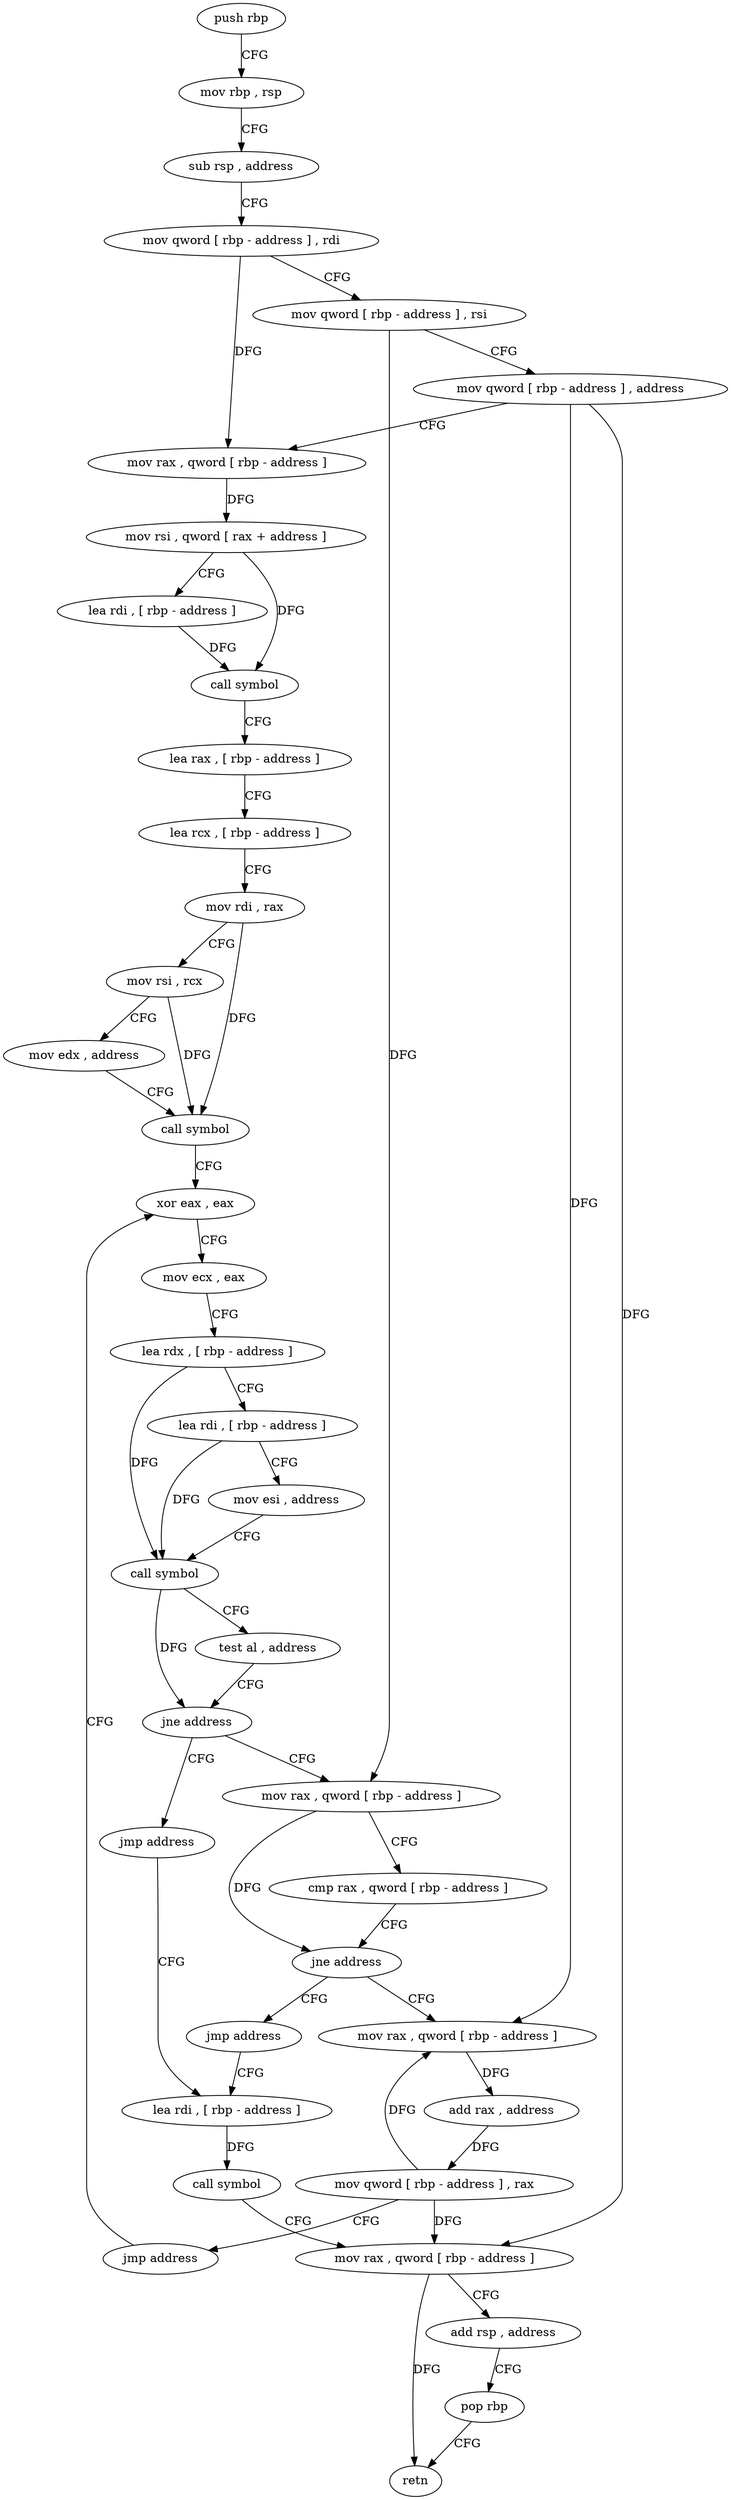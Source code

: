 digraph "func" {
"86784" [label = "push rbp" ]
"86785" [label = "mov rbp , rsp" ]
"86788" [label = "sub rsp , address" ]
"86795" [label = "mov qword [ rbp - address ] , rdi" ]
"86799" [label = "mov qword [ rbp - address ] , rsi" ]
"86803" [label = "mov qword [ rbp - address ] , address" ]
"86811" [label = "mov rax , qword [ rbp - address ]" ]
"86815" [label = "mov rsi , qword [ rax + address ]" ]
"86819" [label = "lea rdi , [ rbp - address ]" ]
"86826" [label = "call symbol" ]
"86831" [label = "lea rax , [ rbp - address ]" ]
"86835" [label = "lea rcx , [ rbp - address ]" ]
"86842" [label = "mov rdi , rax" ]
"86845" [label = "mov rsi , rcx" ]
"86848" [label = "mov edx , address" ]
"86853" [label = "call symbol" ]
"86858" [label = "xor eax , eax" ]
"86893" [label = "mov rax , qword [ rbp - address ]" ]
"86897" [label = "cmp rax , qword [ rbp - address ]" ]
"86901" [label = "jne address" ]
"86912" [label = "mov rax , qword [ rbp - address ]" ]
"86907" [label = "jmp address" ]
"86888" [label = "jmp address" ]
"86931" [label = "lea rdi , [ rbp - address ]" ]
"86916" [label = "add rax , address" ]
"86922" [label = "mov qword [ rbp - address ] , rax" ]
"86926" [label = "jmp address" ]
"86935" [label = "call symbol" ]
"86940" [label = "mov rax , qword [ rbp - address ]" ]
"86944" [label = "add rsp , address" ]
"86951" [label = "pop rbp" ]
"86952" [label = "retn" ]
"86860" [label = "mov ecx , eax" ]
"86862" [label = "lea rdx , [ rbp - address ]" ]
"86866" [label = "lea rdi , [ rbp - address ]" ]
"86870" [label = "mov esi , address" ]
"86875" [label = "call symbol" ]
"86880" [label = "test al , address" ]
"86882" [label = "jne address" ]
"86784" -> "86785" [ label = "CFG" ]
"86785" -> "86788" [ label = "CFG" ]
"86788" -> "86795" [ label = "CFG" ]
"86795" -> "86799" [ label = "CFG" ]
"86795" -> "86811" [ label = "DFG" ]
"86799" -> "86803" [ label = "CFG" ]
"86799" -> "86893" [ label = "DFG" ]
"86803" -> "86811" [ label = "CFG" ]
"86803" -> "86912" [ label = "DFG" ]
"86803" -> "86940" [ label = "DFG" ]
"86811" -> "86815" [ label = "DFG" ]
"86815" -> "86819" [ label = "CFG" ]
"86815" -> "86826" [ label = "DFG" ]
"86819" -> "86826" [ label = "DFG" ]
"86826" -> "86831" [ label = "CFG" ]
"86831" -> "86835" [ label = "CFG" ]
"86835" -> "86842" [ label = "CFG" ]
"86842" -> "86845" [ label = "CFG" ]
"86842" -> "86853" [ label = "DFG" ]
"86845" -> "86848" [ label = "CFG" ]
"86845" -> "86853" [ label = "DFG" ]
"86848" -> "86853" [ label = "CFG" ]
"86853" -> "86858" [ label = "CFG" ]
"86858" -> "86860" [ label = "CFG" ]
"86893" -> "86897" [ label = "CFG" ]
"86893" -> "86901" [ label = "DFG" ]
"86897" -> "86901" [ label = "CFG" ]
"86901" -> "86912" [ label = "CFG" ]
"86901" -> "86907" [ label = "CFG" ]
"86912" -> "86916" [ label = "DFG" ]
"86907" -> "86931" [ label = "CFG" ]
"86888" -> "86931" [ label = "CFG" ]
"86931" -> "86935" [ label = "DFG" ]
"86916" -> "86922" [ label = "DFG" ]
"86922" -> "86926" [ label = "CFG" ]
"86922" -> "86912" [ label = "DFG" ]
"86922" -> "86940" [ label = "DFG" ]
"86926" -> "86858" [ label = "CFG" ]
"86935" -> "86940" [ label = "CFG" ]
"86940" -> "86944" [ label = "CFG" ]
"86940" -> "86952" [ label = "DFG" ]
"86944" -> "86951" [ label = "CFG" ]
"86951" -> "86952" [ label = "CFG" ]
"86860" -> "86862" [ label = "CFG" ]
"86862" -> "86866" [ label = "CFG" ]
"86862" -> "86875" [ label = "DFG" ]
"86866" -> "86870" [ label = "CFG" ]
"86866" -> "86875" [ label = "DFG" ]
"86870" -> "86875" [ label = "CFG" ]
"86875" -> "86880" [ label = "CFG" ]
"86875" -> "86882" [ label = "DFG" ]
"86880" -> "86882" [ label = "CFG" ]
"86882" -> "86893" [ label = "CFG" ]
"86882" -> "86888" [ label = "CFG" ]
}
